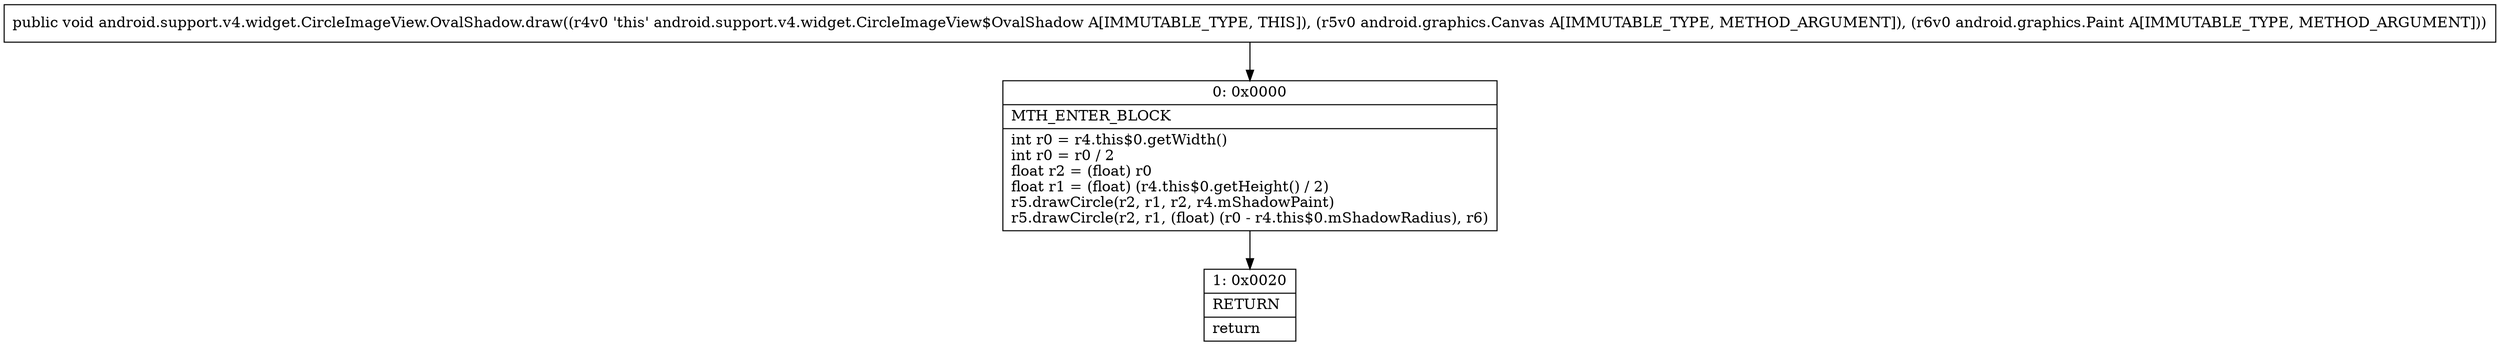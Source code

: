 digraph "CFG forandroid.support.v4.widget.CircleImageView.OvalShadow.draw(Landroid\/graphics\/Canvas;Landroid\/graphics\/Paint;)V" {
Node_0 [shape=record,label="{0\:\ 0x0000|MTH_ENTER_BLOCK\l|int r0 = r4.this$0.getWidth()\lint r0 = r0 \/ 2\lfloat r2 = (float) r0\lfloat r1 = (float) (r4.this$0.getHeight() \/ 2)\lr5.drawCircle(r2, r1, r2, r4.mShadowPaint)\lr5.drawCircle(r2, r1, (float) (r0 \- r4.this$0.mShadowRadius), r6)\l}"];
Node_1 [shape=record,label="{1\:\ 0x0020|RETURN\l|return\l}"];
MethodNode[shape=record,label="{public void android.support.v4.widget.CircleImageView.OvalShadow.draw((r4v0 'this' android.support.v4.widget.CircleImageView$OvalShadow A[IMMUTABLE_TYPE, THIS]), (r5v0 android.graphics.Canvas A[IMMUTABLE_TYPE, METHOD_ARGUMENT]), (r6v0 android.graphics.Paint A[IMMUTABLE_TYPE, METHOD_ARGUMENT])) }"];
MethodNode -> Node_0;
Node_0 -> Node_1;
}

